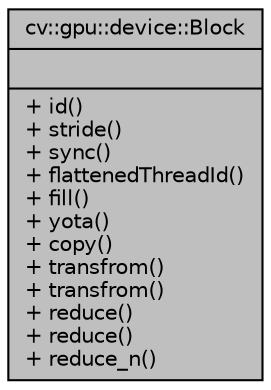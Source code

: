 digraph "cv::gpu::device::Block"
{
 // LATEX_PDF_SIZE
  edge [fontname="Helvetica",fontsize="10",labelfontname="Helvetica",labelfontsize="10"];
  node [fontname="Helvetica",fontsize="10",shape=record];
  Node1 [label="{cv::gpu::device::Block\n||+ id()\l+ stride()\l+ sync()\l+ flattenedThreadId()\l+ fill()\l+ yota()\l+ copy()\l+ transfrom()\l+ transfrom()\l+ reduce()\l+ reduce()\l+ reduce_n()\l}",height=0.2,width=0.4,color="black", fillcolor="grey75", style="filled", fontcolor="black",tooltip=" "];
}
